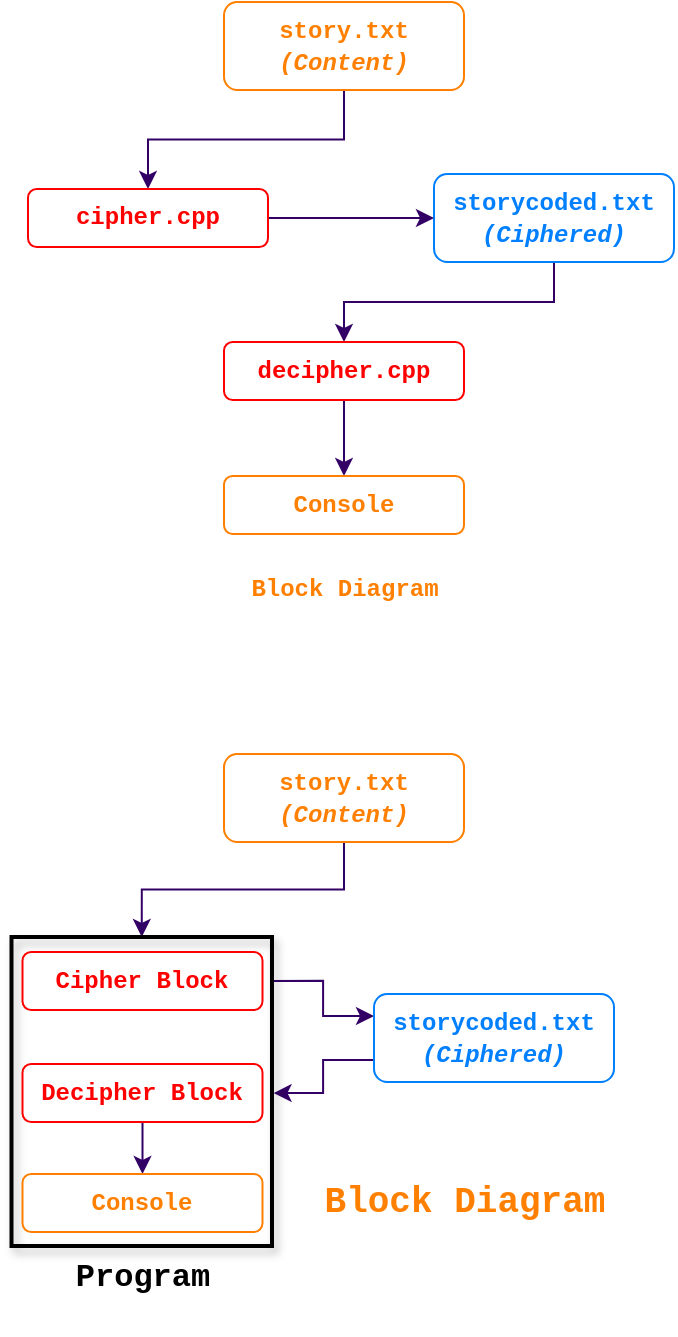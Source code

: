 <mxfile version="15.9.4" type="device"><diagram id="tZwEAXKVLUzPtLk2hI2D" name="Page-1"><mxGraphModel dx="665" dy="305" grid="0" gridSize="10" guides="1" tooltips="1" connect="1" arrows="1" fold="1" page="1" pageScale="1" pageWidth="850" pageHeight="1100" math="0" shadow="0"><root><mxCell id="0"/><mxCell id="1" parent="0"/><mxCell id="PPOp5PMnpd5L_VvWG1gg-6" style="edgeStyle=orthogonalEdgeStyle;rounded=0;orthogonalLoop=1;jettySize=auto;html=1;exitX=0.5;exitY=1;exitDx=0;exitDy=0;entryX=0.5;entryY=0;entryDx=0;entryDy=0;fontFamily=Courier New;strokeColor=#330066;" parent="1" source="PPOp5PMnpd5L_VvWG1gg-1" target="PPOp5PMnpd5L_VvWG1gg-3" edge="1"><mxGeometry relative="1" as="geometry"/></mxCell><mxCell id="PPOp5PMnpd5L_VvWG1gg-1" value="&lt;font face=&quot;Courier New&quot; color=&quot;#ff8000&quot;&gt;&lt;b&gt;story.txt&lt;br&gt;&lt;i&gt;(Content)&lt;/i&gt;&lt;/b&gt;&lt;/font&gt;" style="rounded=1;whiteSpace=wrap;html=1;strokeColor=#FF8000;" parent="1" vertex="1"><mxGeometry x="365" y="227" width="120" height="44" as="geometry"/></mxCell><mxCell id="PPOp5PMnpd5L_VvWG1gg-11" style="edgeStyle=orthogonalEdgeStyle;rounded=0;orthogonalLoop=1;jettySize=auto;html=1;exitX=0.5;exitY=1;exitDx=0;exitDy=0;fontFamily=Courier New;strokeColor=#330066;" parent="1" source="PPOp5PMnpd5L_VvWG1gg-2" target="PPOp5PMnpd5L_VvWG1gg-7" edge="1"><mxGeometry relative="1" as="geometry"/></mxCell><mxCell id="PPOp5PMnpd5L_VvWG1gg-2" value="&lt;font face=&quot;Courier New&quot; color=&quot;#007fff&quot;&gt;&lt;b&gt;storycoded.txt&lt;br&gt;&lt;i&gt;(Ciphered)&lt;/i&gt;&lt;/b&gt;&lt;/font&gt;" style="rounded=1;whiteSpace=wrap;html=1;strokeColor=#007FFF;" parent="1" vertex="1"><mxGeometry x="470" y="313" width="120" height="44" as="geometry"/></mxCell><mxCell id="PPOp5PMnpd5L_VvWG1gg-5" style="edgeStyle=orthogonalEdgeStyle;rounded=0;orthogonalLoop=1;jettySize=auto;html=1;exitX=1;exitY=0.5;exitDx=0;exitDy=0;entryX=0;entryY=0.5;entryDx=0;entryDy=0;fontFamily=Courier New;strokeColor=#330066;" parent="1" source="PPOp5PMnpd5L_VvWG1gg-3" target="PPOp5PMnpd5L_VvWG1gg-2" edge="1"><mxGeometry relative="1" as="geometry"/></mxCell><mxCell id="PPOp5PMnpd5L_VvWG1gg-3" value="&lt;b&gt;&lt;font color=&quot;#ff0000&quot;&gt;cipher.cpp&lt;/font&gt;&lt;/b&gt;" style="rounded=1;whiteSpace=wrap;html=1;fontFamily=Courier New;strokeColor=#FF0000;" parent="1" vertex="1"><mxGeometry x="267" y="320.5" width="120" height="29" as="geometry"/></mxCell><mxCell id="gmQMTvqzOoSPncetBvv2-1" style="edgeStyle=orthogonalEdgeStyle;rounded=0;orthogonalLoop=1;jettySize=auto;html=1;exitX=0.5;exitY=1;exitDx=0;exitDy=0;entryX=0.5;entryY=0;entryDx=0;entryDy=0;strokeColor=#330066;" parent="1" source="PPOp5PMnpd5L_VvWG1gg-7" target="PPOp5PMnpd5L_VvWG1gg-9" edge="1"><mxGeometry relative="1" as="geometry"/></mxCell><mxCell id="PPOp5PMnpd5L_VvWG1gg-7" value="&lt;b&gt;&lt;font color=&quot;#ff0000&quot;&gt;decipher.cpp&lt;/font&gt;&lt;/b&gt;" style="rounded=1;whiteSpace=wrap;html=1;fontFamily=Courier New;strokeColor=#FF0000;" parent="1" vertex="1"><mxGeometry x="365" y="397" width="120" height="29" as="geometry"/></mxCell><mxCell id="PPOp5PMnpd5L_VvWG1gg-9" value="&lt;b&gt;&lt;font color=&quot;#ff8000&quot;&gt;Console&lt;/font&gt;&lt;/b&gt;" style="rounded=1;whiteSpace=wrap;html=1;fontFamily=Courier New;strokeColor=#FF8000;" parent="1" vertex="1"><mxGeometry x="365" y="464" width="120" height="29" as="geometry"/></mxCell><mxCell id="PPOp5PMnpd5L_VvWG1gg-13" value="&lt;b&gt;Block Diagram&lt;/b&gt;" style="text;html=1;align=center;verticalAlign=middle;resizable=0;points=[];autosize=1;strokeColor=none;fillColor=none;fontFamily=Courier New;fontColor=#FF8000;" parent="1" vertex="1"><mxGeometry x="373" y="512" width="104" height="18" as="geometry"/></mxCell><mxCell id="gmQMTvqzOoSPncetBvv2-17" style="edgeStyle=orthogonalEdgeStyle;rounded=0;orthogonalLoop=1;jettySize=auto;html=1;exitX=0.5;exitY=1;exitDx=0;exitDy=0;entryX=0.5;entryY=0;entryDx=0;entryDy=0;fontSize=16;fontColor=#000000;strokeColor=#330066;" parent="1" source="gmQMTvqzOoSPncetBvv2-3" target="gmQMTvqzOoSPncetBvv2-13" edge="1"><mxGeometry relative="1" as="geometry"/></mxCell><mxCell id="gmQMTvqzOoSPncetBvv2-3" value="&lt;font face=&quot;Courier New&quot; color=&quot;#ff8000&quot;&gt;&lt;b&gt;story.txt&lt;br&gt;&lt;i&gt;(Content)&lt;/i&gt;&lt;/b&gt;&lt;/font&gt;" style="rounded=1;whiteSpace=wrap;html=1;strokeColor=#FF8000;" parent="1" vertex="1"><mxGeometry x="365" y="603" width="120" height="44" as="geometry"/></mxCell><mxCell id="pLsPV_AON60bZVKa4v4j-2" style="edgeStyle=orthogonalEdgeStyle;rounded=0;orthogonalLoop=1;jettySize=auto;html=1;entryX=0;entryY=0.25;entryDx=0;entryDy=0;exitX=1.002;exitY=0.142;exitDx=0;exitDy=0;exitPerimeter=0;strokeColor=#330066;" edge="1" parent="1" source="gmQMTvqzOoSPncetBvv2-13" target="gmQMTvqzOoSPncetBvv2-5"><mxGeometry relative="1" as="geometry"/></mxCell><mxCell id="pLsPV_AON60bZVKa4v4j-4" style="edgeStyle=orthogonalEdgeStyle;rounded=0;orthogonalLoop=1;jettySize=auto;html=1;exitX=0;exitY=0.75;exitDx=0;exitDy=0;entryX=1.006;entryY=0.505;entryDx=0;entryDy=0;entryPerimeter=0;strokeColor=#330066;" edge="1" parent="1" source="gmQMTvqzOoSPncetBvv2-5" target="gmQMTvqzOoSPncetBvv2-13"><mxGeometry relative="1" as="geometry"/></mxCell><mxCell id="gmQMTvqzOoSPncetBvv2-5" value="&lt;font face=&quot;Courier New&quot; color=&quot;#007fff&quot;&gt;&lt;b&gt;storycoded.txt&lt;br&gt;&lt;i&gt;(Ciphered)&lt;/i&gt;&lt;/b&gt;&lt;/font&gt;" style="rounded=1;whiteSpace=wrap;html=1;strokeColor=#007FFF;" parent="1" vertex="1"><mxGeometry x="440" y="723" width="120" height="44" as="geometry"/></mxCell><mxCell id="gmQMTvqzOoSPncetBvv2-11" value="&lt;h2&gt;&lt;b&gt;Block Diagram&lt;/b&gt;&lt;/h2&gt;" style="text;html=1;align=center;verticalAlign=middle;resizable=0;points=[];autosize=1;strokeColor=none;fillColor=none;fontFamily=Courier New;fontColor=#FF8000;" parent="1" vertex="1"><mxGeometry x="410" y="802.5" width="150" height="48" as="geometry"/></mxCell><mxCell id="gmQMTvqzOoSPncetBvv2-13" value="" style="rounded=0;whiteSpace=wrap;html=1;fillColor=none;strokeColor=#000000;strokeWidth=2;glass=0;shadow=1;sketch=0;" parent="1" vertex="1"><mxGeometry x="258.75" y="694.5" width="130.25" height="154.5" as="geometry"/></mxCell><mxCell id="gmQMTvqzOoSPncetBvv2-31" style="edgeStyle=orthogonalEdgeStyle;rounded=0;jumpSize=6;orthogonalLoop=1;jettySize=auto;html=1;exitX=0.5;exitY=1;exitDx=0;exitDy=0;entryX=0.5;entryY=0;entryDx=0;entryDy=0;fontSize=16;fontColor=#000000;strokeColor=#330066;strokeWidth=1;" parent="1" source="gmQMTvqzOoSPncetBvv2-14" target="gmQMTvqzOoSPncetBvv2-29" edge="1"><mxGeometry relative="1" as="geometry"/></mxCell><mxCell id="gmQMTvqzOoSPncetBvv2-14" value="&lt;font color=&quot;#ff0000&quot;&gt;&lt;b&gt;Decipher Block&lt;/b&gt;&lt;/font&gt;" style="rounded=1;whiteSpace=wrap;html=1;fontFamily=Courier New;strokeColor=#FF0000;" parent="1" vertex="1"><mxGeometry x="264.25" y="758" width="120" height="29" as="geometry"/></mxCell><mxCell id="gmQMTvqzOoSPncetBvv2-15" value="&lt;h1&gt;&lt;b&gt;&lt;font color=&quot;#000000&quot; style=&quot;font-size: 16px&quot;&gt;Program&lt;/font&gt;&lt;/b&gt;&lt;/h1&gt;" style="text;html=1;align=center;verticalAlign=middle;resizable=0;points=[];autosize=1;strokeColor=none;fillColor=none;fontFamily=Courier New;fontColor=#FF8000;" parent="1" vertex="1"><mxGeometry x="285.75" y="837" width="77" height="52" as="geometry"/></mxCell><mxCell id="gmQMTvqzOoSPncetBvv2-27" value="&lt;b&gt;&lt;font color=&quot;#ff0000&quot;&gt;Cipher Block&lt;/font&gt;&lt;/b&gt;" style="rounded=1;whiteSpace=wrap;html=1;fontFamily=Courier New;strokeColor=#FF0000;" parent="1" vertex="1"><mxGeometry x="264.25" y="702" width="120" height="29" as="geometry"/></mxCell><mxCell id="gmQMTvqzOoSPncetBvv2-29" value="&lt;b&gt;&lt;font color=&quot;#ff8000&quot;&gt;Console&lt;/font&gt;&lt;/b&gt;" style="rounded=1;whiteSpace=wrap;html=1;fontFamily=Courier New;strokeColor=#FF8000;" parent="1" vertex="1"><mxGeometry x="264.25" y="813" width="120" height="29" as="geometry"/></mxCell></root></mxGraphModel></diagram></mxfile>